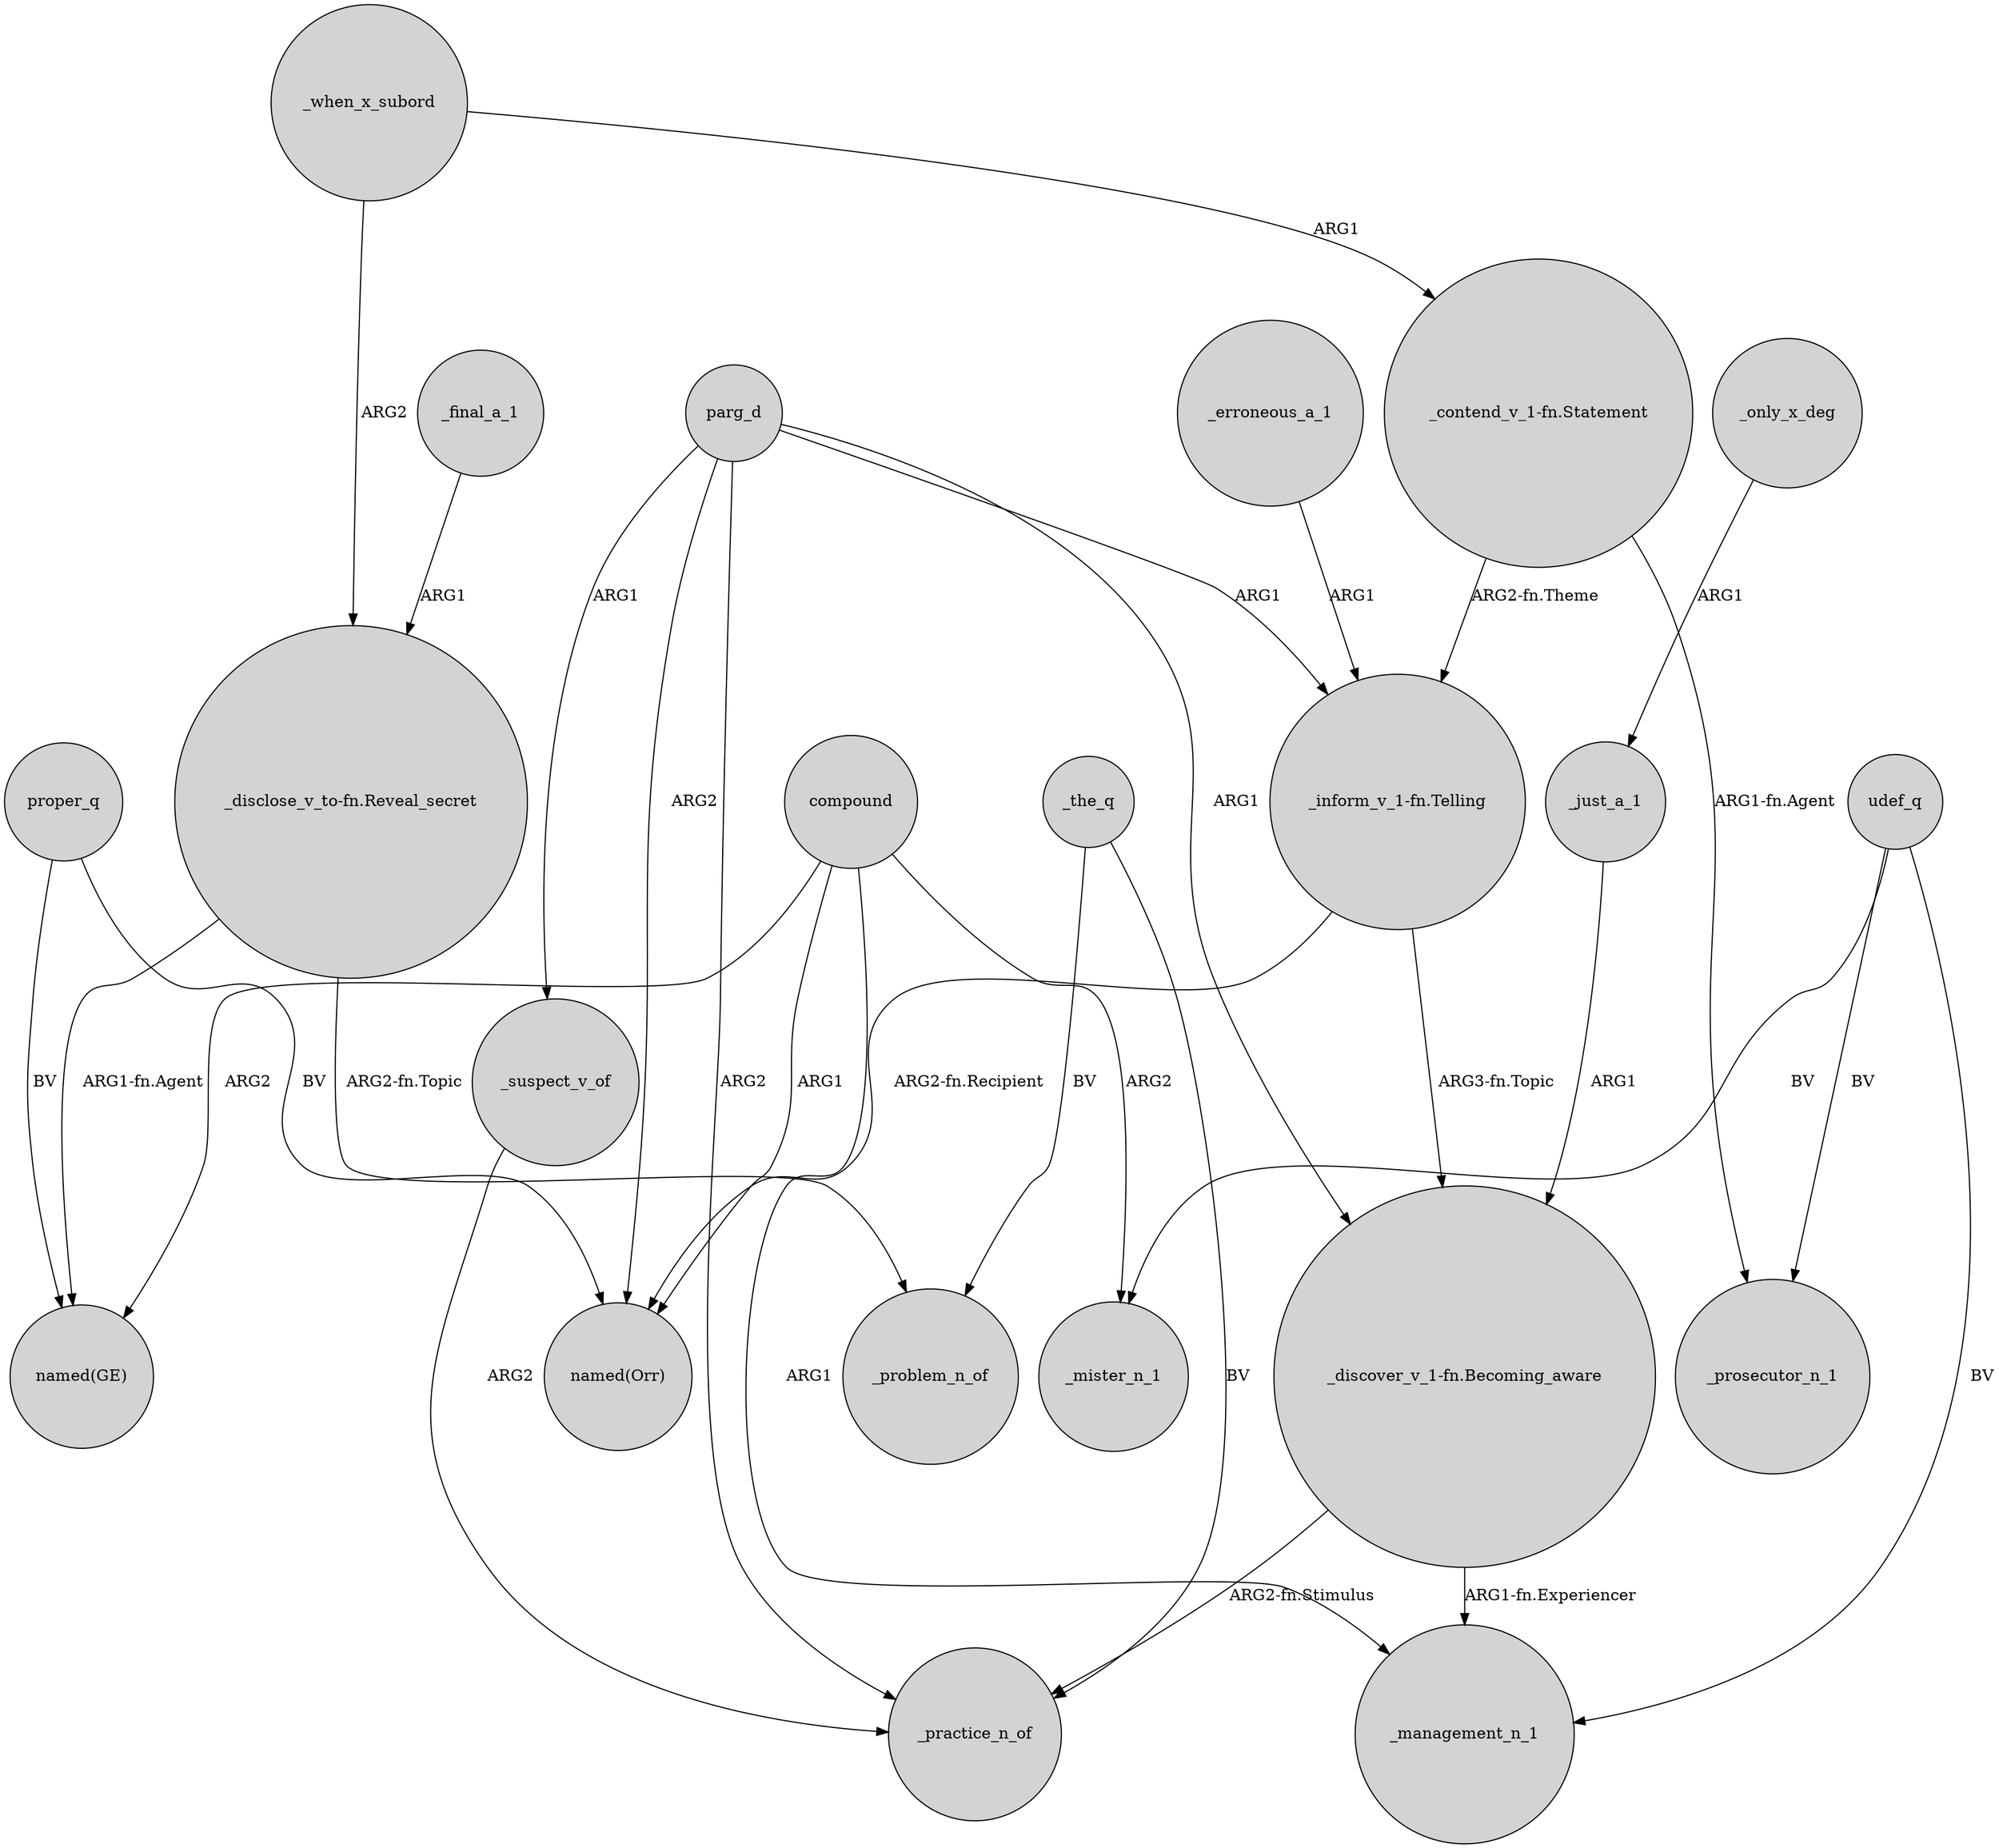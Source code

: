 digraph {
	node [shape=circle style=filled]
	"_contend_v_1-fn.Statement" -> "_inform_v_1-fn.Telling" [label="ARG2-fn.Theme"]
	compound -> "named(GE)" [label=ARG2]
	parg_d -> _suspect_v_of [label=ARG1]
	"_disclose_v_to-fn.Reveal_secret" -> "named(GE)" [label="ARG1-fn.Agent"]
	compound -> _mister_n_1 [label=ARG2]
	proper_q -> "named(GE)" [label=BV]
	_the_q -> _problem_n_of [label=BV]
	udef_q -> _mister_n_1 [label=BV]
	"_inform_v_1-fn.Telling" -> "named(Orr)" [label="ARG2-fn.Recipient"]
	"_disclose_v_to-fn.Reveal_secret" -> _problem_n_of [label="ARG2-fn.Topic"]
	parg_d -> "named(Orr)" [label=ARG2]
	udef_q -> _management_n_1 [label=BV]
	_just_a_1 -> "_discover_v_1-fn.Becoming_aware" [label=ARG1]
	udef_q -> _prosecutor_n_1 [label=BV]
	"_discover_v_1-fn.Becoming_aware" -> _management_n_1 [label="ARG1-fn.Experiencer"]
	_when_x_subord -> "_contend_v_1-fn.Statement" [label=ARG1]
	"_inform_v_1-fn.Telling" -> "_discover_v_1-fn.Becoming_aware" [label="ARG3-fn.Topic"]
	_only_x_deg -> _just_a_1 [label=ARG1]
	_the_q -> _practice_n_of [label=BV]
	_final_a_1 -> "_disclose_v_to-fn.Reveal_secret" [label=ARG1]
	compound -> "named(Orr)" [label=ARG1]
	"_contend_v_1-fn.Statement" -> _prosecutor_n_1 [label="ARG1-fn.Agent"]
	_erroneous_a_1 -> "_inform_v_1-fn.Telling" [label=ARG1]
	_when_x_subord -> "_disclose_v_to-fn.Reveal_secret" [label=ARG2]
	parg_d -> "_discover_v_1-fn.Becoming_aware" [label=ARG1]
	"_discover_v_1-fn.Becoming_aware" -> _practice_n_of [label="ARG2-fn.Stimulus"]
	_suspect_v_of -> _practice_n_of [label=ARG2]
	proper_q -> "named(Orr)" [label=BV]
	compound -> _management_n_1 [label=ARG1]
	parg_d -> "_inform_v_1-fn.Telling" [label=ARG1]
	parg_d -> _practice_n_of [label=ARG2]
}
